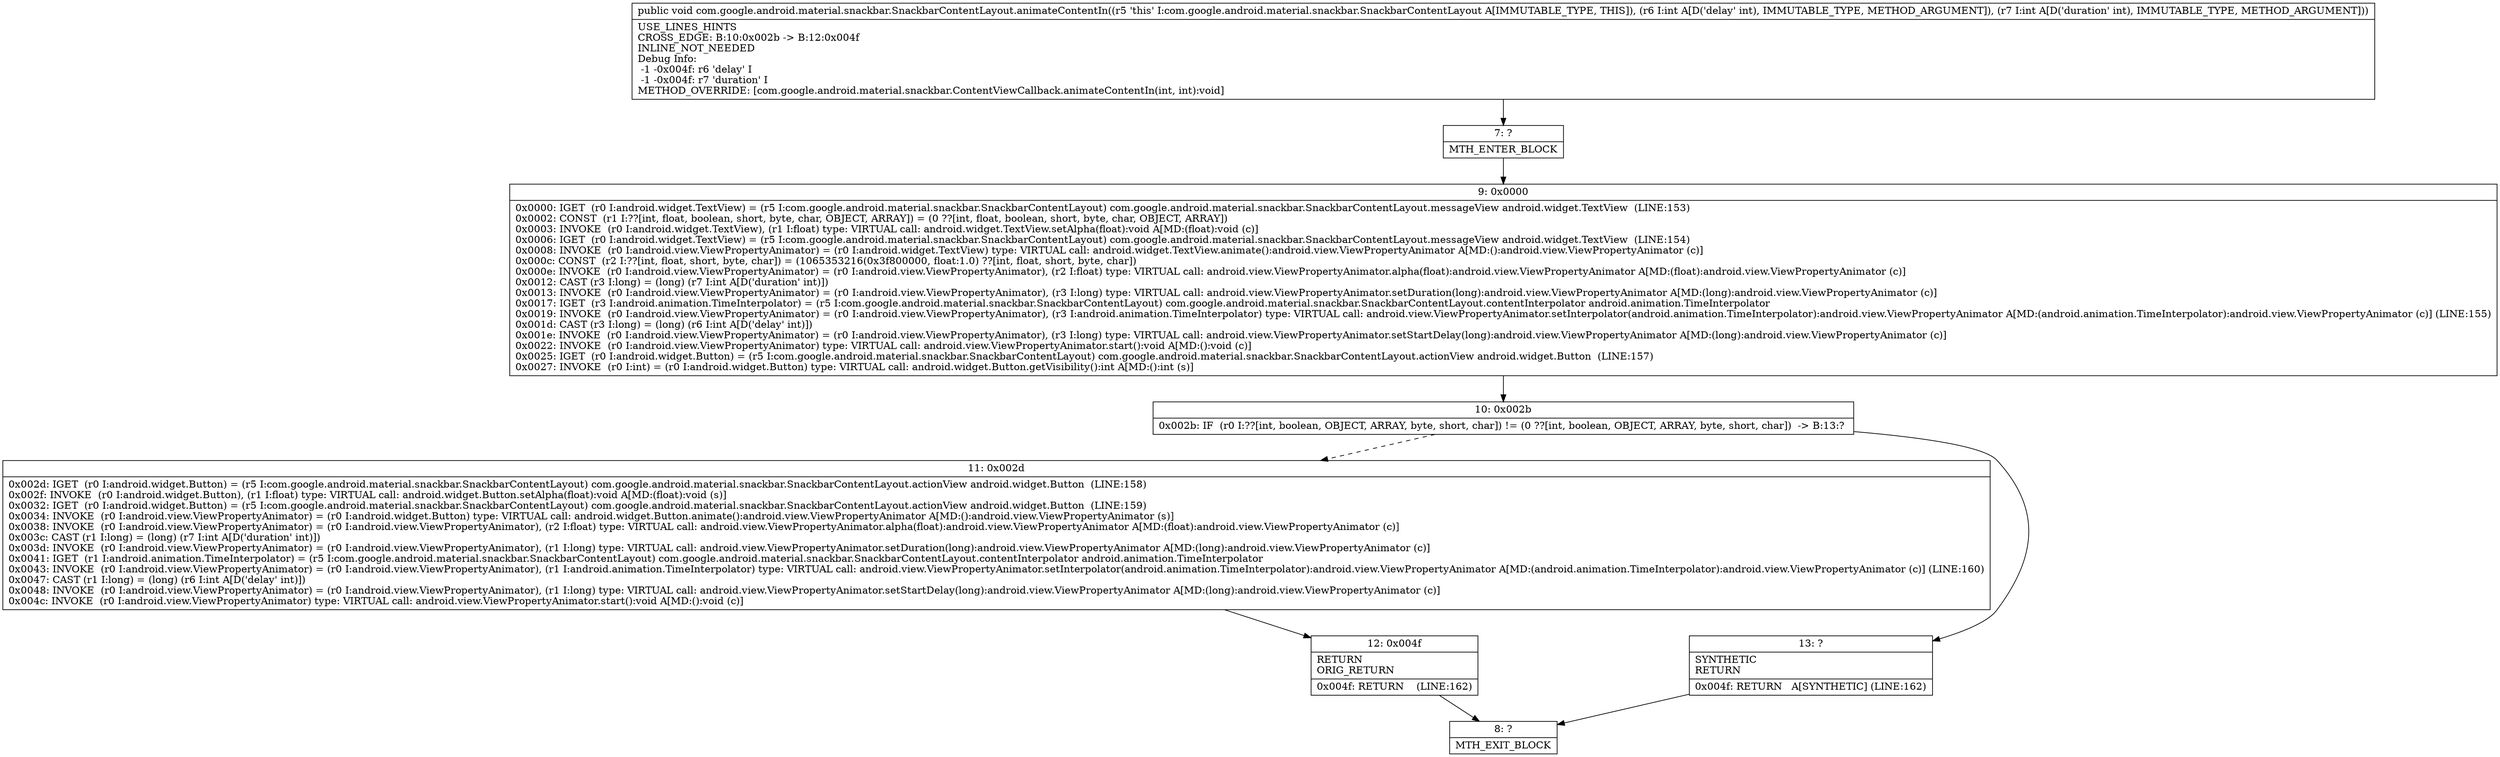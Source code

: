 digraph "CFG forcom.google.android.material.snackbar.SnackbarContentLayout.animateContentIn(II)V" {
Node_7 [shape=record,label="{7\:\ ?|MTH_ENTER_BLOCK\l}"];
Node_9 [shape=record,label="{9\:\ 0x0000|0x0000: IGET  (r0 I:android.widget.TextView) = (r5 I:com.google.android.material.snackbar.SnackbarContentLayout) com.google.android.material.snackbar.SnackbarContentLayout.messageView android.widget.TextView  (LINE:153)\l0x0002: CONST  (r1 I:??[int, float, boolean, short, byte, char, OBJECT, ARRAY]) = (0 ??[int, float, boolean, short, byte, char, OBJECT, ARRAY]) \l0x0003: INVOKE  (r0 I:android.widget.TextView), (r1 I:float) type: VIRTUAL call: android.widget.TextView.setAlpha(float):void A[MD:(float):void (c)]\l0x0006: IGET  (r0 I:android.widget.TextView) = (r5 I:com.google.android.material.snackbar.SnackbarContentLayout) com.google.android.material.snackbar.SnackbarContentLayout.messageView android.widget.TextView  (LINE:154)\l0x0008: INVOKE  (r0 I:android.view.ViewPropertyAnimator) = (r0 I:android.widget.TextView) type: VIRTUAL call: android.widget.TextView.animate():android.view.ViewPropertyAnimator A[MD:():android.view.ViewPropertyAnimator (c)]\l0x000c: CONST  (r2 I:??[int, float, short, byte, char]) = (1065353216(0x3f800000, float:1.0) ??[int, float, short, byte, char]) \l0x000e: INVOKE  (r0 I:android.view.ViewPropertyAnimator) = (r0 I:android.view.ViewPropertyAnimator), (r2 I:float) type: VIRTUAL call: android.view.ViewPropertyAnimator.alpha(float):android.view.ViewPropertyAnimator A[MD:(float):android.view.ViewPropertyAnimator (c)]\l0x0012: CAST (r3 I:long) = (long) (r7 I:int A[D('duration' int)]) \l0x0013: INVOKE  (r0 I:android.view.ViewPropertyAnimator) = (r0 I:android.view.ViewPropertyAnimator), (r3 I:long) type: VIRTUAL call: android.view.ViewPropertyAnimator.setDuration(long):android.view.ViewPropertyAnimator A[MD:(long):android.view.ViewPropertyAnimator (c)]\l0x0017: IGET  (r3 I:android.animation.TimeInterpolator) = (r5 I:com.google.android.material.snackbar.SnackbarContentLayout) com.google.android.material.snackbar.SnackbarContentLayout.contentInterpolator android.animation.TimeInterpolator \l0x0019: INVOKE  (r0 I:android.view.ViewPropertyAnimator) = (r0 I:android.view.ViewPropertyAnimator), (r3 I:android.animation.TimeInterpolator) type: VIRTUAL call: android.view.ViewPropertyAnimator.setInterpolator(android.animation.TimeInterpolator):android.view.ViewPropertyAnimator A[MD:(android.animation.TimeInterpolator):android.view.ViewPropertyAnimator (c)] (LINE:155)\l0x001d: CAST (r3 I:long) = (long) (r6 I:int A[D('delay' int)]) \l0x001e: INVOKE  (r0 I:android.view.ViewPropertyAnimator) = (r0 I:android.view.ViewPropertyAnimator), (r3 I:long) type: VIRTUAL call: android.view.ViewPropertyAnimator.setStartDelay(long):android.view.ViewPropertyAnimator A[MD:(long):android.view.ViewPropertyAnimator (c)]\l0x0022: INVOKE  (r0 I:android.view.ViewPropertyAnimator) type: VIRTUAL call: android.view.ViewPropertyAnimator.start():void A[MD:():void (c)]\l0x0025: IGET  (r0 I:android.widget.Button) = (r5 I:com.google.android.material.snackbar.SnackbarContentLayout) com.google.android.material.snackbar.SnackbarContentLayout.actionView android.widget.Button  (LINE:157)\l0x0027: INVOKE  (r0 I:int) = (r0 I:android.widget.Button) type: VIRTUAL call: android.widget.Button.getVisibility():int A[MD:():int (s)]\l}"];
Node_10 [shape=record,label="{10\:\ 0x002b|0x002b: IF  (r0 I:??[int, boolean, OBJECT, ARRAY, byte, short, char]) != (0 ??[int, boolean, OBJECT, ARRAY, byte, short, char])  \-\> B:13:? \l}"];
Node_11 [shape=record,label="{11\:\ 0x002d|0x002d: IGET  (r0 I:android.widget.Button) = (r5 I:com.google.android.material.snackbar.SnackbarContentLayout) com.google.android.material.snackbar.SnackbarContentLayout.actionView android.widget.Button  (LINE:158)\l0x002f: INVOKE  (r0 I:android.widget.Button), (r1 I:float) type: VIRTUAL call: android.widget.Button.setAlpha(float):void A[MD:(float):void (s)]\l0x0032: IGET  (r0 I:android.widget.Button) = (r5 I:com.google.android.material.snackbar.SnackbarContentLayout) com.google.android.material.snackbar.SnackbarContentLayout.actionView android.widget.Button  (LINE:159)\l0x0034: INVOKE  (r0 I:android.view.ViewPropertyAnimator) = (r0 I:android.widget.Button) type: VIRTUAL call: android.widget.Button.animate():android.view.ViewPropertyAnimator A[MD:():android.view.ViewPropertyAnimator (s)]\l0x0038: INVOKE  (r0 I:android.view.ViewPropertyAnimator) = (r0 I:android.view.ViewPropertyAnimator), (r2 I:float) type: VIRTUAL call: android.view.ViewPropertyAnimator.alpha(float):android.view.ViewPropertyAnimator A[MD:(float):android.view.ViewPropertyAnimator (c)]\l0x003c: CAST (r1 I:long) = (long) (r7 I:int A[D('duration' int)]) \l0x003d: INVOKE  (r0 I:android.view.ViewPropertyAnimator) = (r0 I:android.view.ViewPropertyAnimator), (r1 I:long) type: VIRTUAL call: android.view.ViewPropertyAnimator.setDuration(long):android.view.ViewPropertyAnimator A[MD:(long):android.view.ViewPropertyAnimator (c)]\l0x0041: IGET  (r1 I:android.animation.TimeInterpolator) = (r5 I:com.google.android.material.snackbar.SnackbarContentLayout) com.google.android.material.snackbar.SnackbarContentLayout.contentInterpolator android.animation.TimeInterpolator \l0x0043: INVOKE  (r0 I:android.view.ViewPropertyAnimator) = (r0 I:android.view.ViewPropertyAnimator), (r1 I:android.animation.TimeInterpolator) type: VIRTUAL call: android.view.ViewPropertyAnimator.setInterpolator(android.animation.TimeInterpolator):android.view.ViewPropertyAnimator A[MD:(android.animation.TimeInterpolator):android.view.ViewPropertyAnimator (c)] (LINE:160)\l0x0047: CAST (r1 I:long) = (long) (r6 I:int A[D('delay' int)]) \l0x0048: INVOKE  (r0 I:android.view.ViewPropertyAnimator) = (r0 I:android.view.ViewPropertyAnimator), (r1 I:long) type: VIRTUAL call: android.view.ViewPropertyAnimator.setStartDelay(long):android.view.ViewPropertyAnimator A[MD:(long):android.view.ViewPropertyAnimator (c)]\l0x004c: INVOKE  (r0 I:android.view.ViewPropertyAnimator) type: VIRTUAL call: android.view.ViewPropertyAnimator.start():void A[MD:():void (c)]\l}"];
Node_12 [shape=record,label="{12\:\ 0x004f|RETURN\lORIG_RETURN\l|0x004f: RETURN    (LINE:162)\l}"];
Node_8 [shape=record,label="{8\:\ ?|MTH_EXIT_BLOCK\l}"];
Node_13 [shape=record,label="{13\:\ ?|SYNTHETIC\lRETURN\l|0x004f: RETURN   A[SYNTHETIC] (LINE:162)\l}"];
MethodNode[shape=record,label="{public void com.google.android.material.snackbar.SnackbarContentLayout.animateContentIn((r5 'this' I:com.google.android.material.snackbar.SnackbarContentLayout A[IMMUTABLE_TYPE, THIS]), (r6 I:int A[D('delay' int), IMMUTABLE_TYPE, METHOD_ARGUMENT]), (r7 I:int A[D('duration' int), IMMUTABLE_TYPE, METHOD_ARGUMENT]))  | USE_LINES_HINTS\lCROSS_EDGE: B:10:0x002b \-\> B:12:0x004f\lINLINE_NOT_NEEDED\lDebug Info:\l  \-1 \-0x004f: r6 'delay' I\l  \-1 \-0x004f: r7 'duration' I\lMETHOD_OVERRIDE: [com.google.android.material.snackbar.ContentViewCallback.animateContentIn(int, int):void]\l}"];
MethodNode -> Node_7;Node_7 -> Node_9;
Node_9 -> Node_10;
Node_10 -> Node_11[style=dashed];
Node_10 -> Node_13;
Node_11 -> Node_12;
Node_12 -> Node_8;
Node_13 -> Node_8;
}

